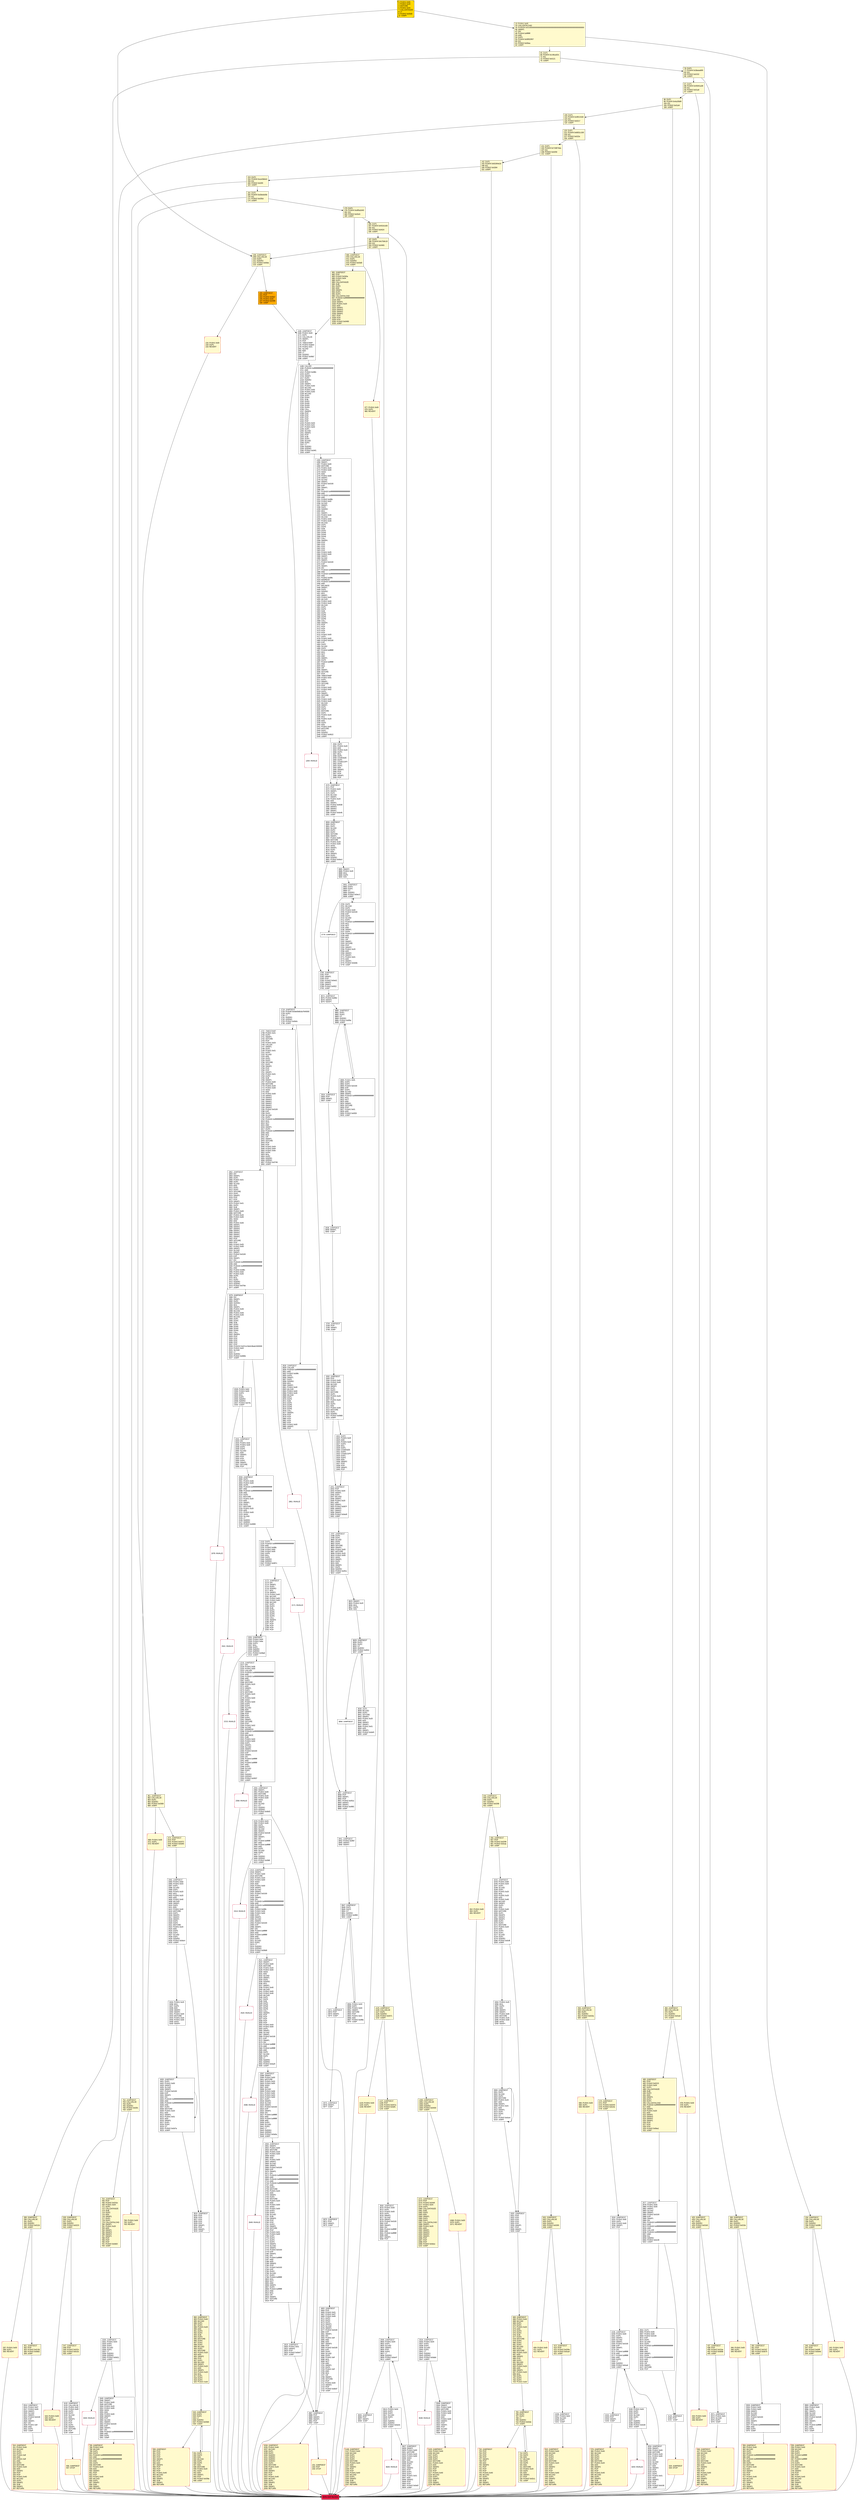 digraph G {
bgcolor=transparent rankdir=UD;
node [shape=box style=filled color=black fillcolor=white fontname=arial fontcolor=black];
3345 [label="3345: JUMPDEST\l3346: SWAP1\l3347: PUSH1 0x00\l3349: MSTORE\l3350: PUSH1 0x20\l3352: PUSH1 0x00\l3354: SHA3\l3355: ADD\l3356: PUSH1 0x00\l3358: SWAP2\l3359: POP\l3360: SLOAD\l3361: SWAP1\l3362: PUSH2 0x0100\l3365: EXP\l3366: SWAP1\l3367: DIV\l3368: PUSH20 0xffffffffffffffffffffffffffffffffffffffff\l3389: AND\l3390: DUP2\l3391: JUMP\l" ];
3793 [label="3793: JUMPDEST\l3794: POP\l3795: SWAP1\l3796: JUMP\l" ];
1663 [label="1663: JUMPDEST\l1664: POP\l1665: PUSH1 0x01\l1667: PUSH1 0x07\l1669: PUSH1 0x00\l1671: DUP3\l1672: DUP3\l1673: DUP3\l1674: SWAP1\l1675: SLOAD\l1676: SWAP1\l1677: PUSH2 0x0100\l1680: EXP\l1681: SWAP1\l1682: DIV\l1683: PUSH1 0xff\l1685: AND\l1686: ADD\l1687: SWAP3\l1688: POP\l1689: PUSH2 0x0100\l1692: EXP\l1693: DUP2\l1694: SLOAD\l1695: DUP2\l1696: PUSH1 0xff\l1698: MUL\l1699: NOT\l1700: AND\l1701: SWAP1\l1702: DUP4\l1703: PUSH1 0xff\l1705: AND\l1706: MUL\l1707: OR\l1708: SWAP1\l1709: SSTORE\l1710: POP\l1711: PUSH1 0x00\l1713: SWAP2\l1714: POP\l1715: PUSH2 0x0b47\l1718: JUMP\l" ];
3780 [label="3780: JUMPDEST\l3781: POP\l3782: SWAP1\l3783: POP\l3784: PUSH2 0x0ed1\l3787: SWAP2\l3788: SWAP1\l3789: PUSH2 0x0f22\l3792: JUMP\l" ];
175 [label="175: DUP1\l176: PUSH4 0xd95a2d42\l181: EQ\l182: PUSH2 0x03c9\l185: JUMPI\l" fillcolor=lemonchiffon ];
1978 [label="1978: INVALID\l" shape=Msquare color=crimson ];
87 [label="87: DUP1\l88: PUSH4 0x45941a38\l93: EQ\l94: PUSH2 0x01a9\l97: JUMPI\l" fillcolor=lemonchiffon ];
3392 [label="3392: JUMPDEST\l3393: PUSH1 0x60\l3395: PUSH1 0x03\l3397: DUP1\l3398: SLOAD\l3399: DUP1\l3400: PUSH1 0x20\l3402: MUL\l3403: PUSH1 0x20\l3405: ADD\l3406: PUSH1 0x40\l3408: MLOAD\l3409: SWAP1\l3410: DUP2\l3411: ADD\l3412: PUSH1 0x40\l3414: MSTORE\l3415: DUP1\l3416: SWAP3\l3417: SWAP2\l3418: SWAP1\l3419: DUP2\l3420: DUP2\l3421: MSTORE\l3422: PUSH1 0x20\l3424: ADD\l3425: DUP3\l3426: DUP1\l3427: SLOAD\l3428: DUP1\l3429: ISZERO\l3430: PUSH2 0x0dc4\l3433: JUMPI\l" ];
3190 [label="3190: PUSH1 0x04\l3192: DUP2\l3193: DUP2\l3194: SLOAD\l3195: DUP2\l3196: LT\l3197: ISZERO\l3198: ISZERO\l3199: PUSH2 0x0c84\l3202: JUMPI\l" ];
752 [label="752: JUMPDEST\l753: CALLVALUE\l754: DUP1\l755: ISZERO\l756: PUSH2 0x02fc\l759: JUMPI\l" fillcolor=lemonchiffon ];
3158 [label="3158: JUMPDEST\l3159: PUSH1 0x00\l3161: DUP1\l3162: SWAP1\l3163: SLOAD\l3164: SWAP1\l3165: PUSH2 0x0100\l3168: EXP\l3169: SWAP1\l3170: DIV\l3171: PUSH4 0xffffffff\l3176: AND\l3177: PUSH4 0xffffffff\l3182: AND\l3183: DUP2\l3184: LT\l3185: ISZERO\l3186: PUSH2 0x0ca0\l3189: JUMPI\l" ];
65 [label="65: DUP1\l66: PUSH4 0x146ca531\l71: EQ\l72: PUSH2 0x0121\l75: JUMPI\l" fillcolor=lemonchiffon ];
3599 [label="3599: JUMPDEST\l3600: PUSH1 0x04\l3602: DUP1\l3603: SLOAD\l3604: SWAP1\l3605: POP\l3606: DUP2\l3607: LT\l3608: ISZERO\l3609: PUSH2 0x0e47\l3612: JUMPI\l" ];
3889 [label="3889: PUSH1 0x00\l3891: DUP2\l3892: DUP2\l3893: PUSH2 0x0100\l3896: EXP\l3897: DUP2\l3898: SLOAD\l3899: SWAP1\l3900: PUSH20 0xffffffffffffffffffffffffffffffffffffffff\l3921: MUL\l3922: NOT\l3923: AND\l3924: SWAP1\l3925: SSTORE\l3926: POP\l3927: PUSH1 0x01\l3929: ADD\l3930: PUSH2 0x0f28\l3933: JUMP\l" ];
446 [label="446: JUMPDEST\l447: PUSH1 0x40\l449: MLOAD\l450: DUP1\l451: DUP3\l452: DUP2\l453: MSTORE\l454: PUSH1 0x20\l456: ADD\l457: SWAP2\l458: POP\l459: POP\l460: PUSH1 0x40\l462: MLOAD\l463: DUP1\l464: SWAP2\l465: SUB\l466: SWAP1\l467: RETURN\l" fillcolor=lemonchiffon shape=Msquare color=crimson ];
3779 [label="3779: JUMPDEST\l" ];
1060 [label="1060: JUMPDEST\l1061: CALLVALUE\l1062: DUP1\l1063: ISZERO\l1064: PUSH2 0x0430\l1067: JUMPI\l" fillcolor=lemonchiffon ];
665 [label="665: JUMPDEST\l666: PUSH1 0x40\l668: MLOAD\l669: DUP1\l670: DUP1\l671: PUSH1 0x20\l673: ADD\l674: DUP3\l675: DUP2\l676: SUB\l677: DUP3\l678: MSTORE\l679: DUP4\l680: DUP2\l681: DUP2\l682: MLOAD\l683: DUP2\l684: MSTORE\l685: PUSH1 0x20\l687: ADD\l688: SWAP2\l689: POP\l690: DUP1\l691: MLOAD\l692: SWAP1\l693: PUSH1 0x20\l695: ADD\l696: SWAP1\l697: PUSH1 0x20\l699: MUL\l700: DUP1\l701: DUP4\l702: DUP4\l703: PUSH1 0x00\l" fillcolor=lemonchiffon ];
338 [label="338: JUMPDEST\l339: CALLVALUE\l340: DUP1\l341: ISZERO\l342: PUSH2 0x015e\l345: JUMPI\l" fillcolor=lemonchiffon ];
433 [label="433: PUSH1 0x00\l435: DUP1\l436: REVERT\l" fillcolor=lemonchiffon shape=Msquare color=crimson ];
1072 [label="1072: JUMPDEST\l1073: POP\l1074: PUSH2 0x044f\l1077: PUSH1 0x04\l1079: DUP1\l1080: CALLDATASIZE\l1081: SUB\l1082: DUP2\l1083: ADD\l1084: SWAP1\l1085: DUP1\l1086: DUP1\l1087: CALLDATALOAD\l1088: SWAP1\l1089: PUSH1 0x20\l1091: ADD\l1092: SWAP1\l1093: SWAP3\l1094: SWAP2\l1095: SWAP1\l1096: POP\l1097: POP\l1098: POP\l1099: PUSH2 0x0dce\l1102: JUMP\l" fillcolor=lemonchiffon ];
3874 [label="3874: JUMPDEST\l3875: PUSH2 0x0f62\l3878: SWAP2\l3879: SWAP1\l" ];
3838 [label="3838: DUP3\l3839: MLOAD\l3840: DUP3\l3841: SSTORE\l3842: SWAP2\l3843: PUSH1 0x20\l3845: ADD\l3846: SWAP2\l3847: SWAP1\l3848: PUSH1 0x01\l3850: ADD\l3851: SWAP1\l3852: PUSH2 0x0ef5\l3855: JUMP\l" ];
2215 [label="2215: INVALID\l" shape=Msquare color=crimson ];
3284 [label="3284: PUSH1 0x20\l3286: MUL\l3287: DUP3\l3288: ADD\l3289: SWAP2\l3290: SWAP1\l3291: PUSH1 0x00\l3293: MSTORE\l3294: PUSH1 0x20\l3296: PUSH1 0x00\l3298: SHA3\l3299: SWAP1\l" ];
969 [label="969: JUMPDEST\l970: CALLVALUE\l971: DUP1\l972: ISZERO\l973: PUSH2 0x03d5\l976: JUMPI\l" fillcolor=lemonchiffon ];
76 [label="76: DUP1\l77: PUSH4 0x3beea695\l82: EQ\l83: PUSH2 0x0152\l86: JUMPI\l" fillcolor=lemonchiffon ];
714 [label="714: DUP1\l715: DUP3\l716: ADD\l717: MLOAD\l718: DUP2\l719: DUP5\l720: ADD\l721: MSTORE\l722: PUSH1 0x20\l724: DUP2\l725: ADD\l726: SWAP1\l727: POP\l728: PUSH2 0x02c1\l731: JUMP\l" fillcolor=lemonchiffon ];
425 [label="425: JUMPDEST\l426: CALLVALUE\l427: DUP1\l428: ISZERO\l429: PUSH2 0x01b5\l432: JUMPI\l" fillcolor=lemonchiffon ];
1979 [label="1979: JUMPDEST\l1980: DIV\l1981: SWAP1\l1982: DUP2\l1983: ISZERO\l1984: MUL\l1985: SWAP1\l1986: PUSH1 0x40\l1988: MLOAD\l1989: PUSH1 0x00\l1991: PUSH1 0x40\l1993: MLOAD\l1994: DUP1\l1995: DUP4\l1996: SUB\l1997: DUP2\l1998: DUP6\l1999: DUP9\l2000: DUP9\l2001: CALL\l2002: SWAP4\l2003: POP\l2004: POP\l2005: POP\l2006: POP\l2007: POP\l2008: PUSH10 0x021e19e0c9bab2400000\l2019: PUSH1 0x02\l2021: SLOAD\l2022: LT\l2023: ISZERO\l2024: PUSH2 0x080b\l2027: JUMPI\l" ];
2933 [label="2933: JUMPDEST\l2934: PUSH1 0x05\l2936: PUSH1 0x00\l2938: SWAP1\l2939: SLOAD\l2940: SWAP1\l2941: PUSH2 0x0100\l2944: EXP\l2945: SWAP1\l2946: DIV\l2947: PUSH20 0xffffffffffffffffffffffffffffffffffffffff\l2968: AND\l2969: DUP2\l2970: JUMP\l" ];
3129 [label="3129: JUMPDEST\l3130: POP\l3131: JUMP\l" ];
234 [label="234: JUMPDEST\l235: CALLVALUE\l236: DUP1\l237: ISZERO\l238: PUSH2 0x00f6\l241: JUMPI\l" fillcolor=lemonchiffon ];
231 [label="231: JUMPDEST\l232: POP\l233: STOP\l" fillcolor=lemonchiffon shape=Msquare color=crimson ];
3857 [label="3857: JUMPDEST\l3858: POP\l3859: SWAP1\l3860: POP\l3861: PUSH2 0x0f1e\l3864: SWAP2\l3865: SWAP1\l3866: PUSH2 0x0f65\l3869: JUMP\l" ];
1570 [label="1570: JUMPDEST\l1571: POP\l1572: PUSH1 0x03\l1574: SWAP1\l1575: DUP1\l1576: MLOAD\l1577: SWAP1\l1578: PUSH1 0x20\l1580: ADD\l1581: SWAP1\l1582: PUSH2 0x0638\l1585: SWAP3\l1586: SWAP2\l1587: SWAP1\l1588: PUSH2 0x0e4b\l1591: JUMP\l" ];
2521 [label="2521: JUMPDEST\l2522: SWAP1\l2523: PUSH1 0x00\l2525: MSTORE\l2526: PUSH1 0x20\l2528: PUSH1 0x00\l2530: SHA3\l2531: ADD\l2532: SLOAD\l2533: SWAP1\l2534: DUP2\l2535: ISZERO\l2536: MUL\l2537: SWAP1\l2538: PUSH1 0x40\l2540: MLOAD\l2541: PUSH1 0x00\l2543: PUSH1 0x40\l2545: MLOAD\l2546: DUP1\l2547: DUP4\l2548: SUB\l2549: DUP2\l2550: DUP6\l2551: DUP9\l2552: DUP9\l2553: CALL\l2554: SWAP4\l2555: POP\l2556: POP\l2557: POP\l2558: POP\l2559: POP\l2560: PUSH1 0x04\l2562: PUSH1 0x00\l2564: DUP1\l2565: SWAP1\l2566: SLOAD\l2567: SWAP1\l2568: PUSH2 0x0100\l2571: EXP\l2572: SWAP1\l2573: DIV\l2574: PUSH4 0xffffffff\l2579: AND\l2580: PUSH4 0xffffffff\l2585: AND\l2586: DUP2\l2587: SLOAD\l2588: DUP2\l2589: LT\l2590: ISZERO\l2591: ISZERO\l2592: PUSH2 0x0a25\l2595: JUMPI\l" ];
652 [label="652: PUSH1 0x00\l654: DUP1\l655: REVERT\l" fillcolor=lemonchiffon shape=Msquare color=crimson ];
2378 [label="2378: PUSH1 0x03\l2380: PUSH1 0x00\l2382: DUP1\l2383: SWAP1\l2384: SLOAD\l2385: SWAP1\l2386: PUSH2 0x0100\l2389: EXP\l2390: SWAP1\l2391: DIV\l2392: PUSH4 0xffffffff\l2397: AND\l2398: PUSH4 0xffffffff\l2403: AND\l2404: DUP2\l2405: SLOAD\l2406: DUP2\l2407: LT\l2408: ISZERO\l2409: ISZERO\l2410: PUSH2 0x096f\l2413: JUMPI\l" ];
3242 [label="3242: JUMPDEST\l3243: PUSH1 0x60\l3245: PUSH1 0x04\l3247: DUP1\l3248: SLOAD\l3249: DUP1\l3250: PUSH1 0x20\l3252: MUL\l3253: PUSH1 0x20\l3255: ADD\l3256: PUSH1 0x40\l3258: MLOAD\l3259: SWAP1\l3260: DUP2\l3261: ADD\l3262: PUSH1 0x40\l3264: MSTORE\l3265: DUP1\l3266: SWAP3\l3267: SWAP2\l3268: SWAP1\l3269: DUP2\l3270: DUP2\l3271: MSTORE\l3272: PUSH1 0x20\l3274: ADD\l3275: DUP3\l3276: DUP1\l3277: SLOAD\l3278: DUP1\l3279: ISZERO\l3280: PUSH2 0x0cf8\l3283: JUMPI\l" ];
301 [label="301: JUMPDEST\l302: POP\l303: PUSH2 0x0136\l306: PUSH2 0x0b62\l309: JUMP\l" fillcolor=lemonchiffon ];
3975 [label="3975: JUMPDEST\l3976: SWAP1\l3977: JUMP\l" ];
359 [label="359: JUMPDEST\l360: PUSH1 0x40\l362: MLOAD\l363: DUP1\l364: DUP3\l365: PUSH20 0xffffffffffffffffffffffffffffffffffffffff\l386: AND\l387: PUSH20 0xffffffffffffffffffffffffffffffffffffffff\l408: AND\l409: DUP2\l410: MSTORE\l411: PUSH1 0x20\l413: ADD\l414: SWAP2\l415: POP\l416: POP\l417: PUSH1 0x40\l419: MLOAD\l420: DUP1\l421: SWAP2\l422: SUB\l423: SWAP1\l424: RETURN\l" fillcolor=lemonchiffon shape=Msquare color=crimson ];
3659 [label="3659: JUMPDEST\l3660: DUP3\l3661: DUP1\l3662: SLOAD\l3663: DUP3\l3664: DUP3\l3665: SSTORE\l3666: SWAP1\l3667: PUSH1 0x00\l3669: MSTORE\l3670: PUSH1 0x20\l3672: PUSH1 0x00\l3674: SHA3\l3675: SWAP1\l3676: DUP2\l3677: ADD\l3678: SWAP3\l3679: DUP3\l3680: ISZERO\l3681: PUSH2 0x0ec4\l3684: JUMPI\l" ];
1034 [label="1034: JUMPDEST\l1035: PUSH1 0x40\l1037: MLOAD\l1038: DUP1\l1039: DUP3\l1040: ISZERO\l1041: ISZERO\l1042: ISZERO\l1043: ISZERO\l1044: DUP2\l1045: MSTORE\l1046: PUSH1 0x20\l1048: ADD\l1049: SWAP2\l1050: POP\l1051: POP\l1052: PUSH1 0x40\l1054: MLOAD\l1055: DUP1\l1056: SWAP2\l1057: SUB\l1058: SWAP1\l1059: RETURN\l" fillcolor=lemonchiffon shape=Msquare color=crimson ];
601 [label="601: JUMPDEST\l602: CALLVALUE\l603: DUP1\l604: ISZERO\l605: PUSH2 0x0265\l608: JUMPI\l" fillcolor=lemonchiffon ];
2914 [label="2914: JUMPDEST\l2915: PUSH1 0x07\l2917: PUSH1 0x00\l2919: SWAP1\l2920: SLOAD\l2921: SWAP1\l2922: PUSH2 0x0100\l2925: EXP\l2926: SWAP1\l2927: DIV\l2928: PUSH1 0xff\l2930: AND\l2931: DUP2\l2932: JUMP\l" ];
3203 [label="3203: INVALID\l" shape=Msquare color=crimson ];
1189 [label="1189: CALLER\l1190: PUSH20 0xffffffffffffffffffffffffffffffffffffffff\l1211: AND\l1212: PUSH2 0x08fc\l1215: DUP3\l1216: SWAP1\l1217: DUP2\l1218: ISZERO\l1219: MUL\l1220: SWAP1\l1221: PUSH1 0x40\l1223: MLOAD\l1224: PUSH1 0x00\l1226: PUSH1 0x40\l1228: MLOAD\l1229: DUP1\l1230: DUP4\l1231: SUB\l1232: DUP2\l1233: DUP6\l1234: DUP9\l1235: DUP9\l1236: CALL\l1237: SWAP4\l1238: POP\l1239: POP\l1240: POP\l1241: POP\l1242: POP\l1243: PUSH1 0x03\l1245: PUSH1 0x01\l1247: PUSH1 0x03\l1249: DUP1\l1250: SLOAD\l1251: SWAP1\l1252: POP\l1253: SUB\l1254: DUP2\l1255: SLOAD\l1256: DUP2\l1257: LT\l1258: ISZERO\l1259: ISZERO\l1260: PUSH2 0x04f1\l1263: JUMPI\l" ];
109 [label="109: DUP1\l110: PUSH4 0x4f013184\l115: EQ\l116: PUSH2 0x0217\l119: JUMPI\l" fillcolor=lemonchiffon ];
2041 [label="2041: INVALID\l" shape=Msquare color=crimson ];
3941 [label="3941: JUMPDEST\l3942: PUSH2 0x0f87\l3945: SWAP2\l3946: SWAP1\l" ];
2893 [label="2893: JUMPDEST\l2894: PUSH1 0x00\l2896: DUP1\l2897: SWAP1\l2898: SLOAD\l2899: SWAP1\l2900: PUSH2 0x0100\l2903: EXP\l2904: SWAP1\l2905: DIV\l2906: PUSH4 0xffffffff\l2911: AND\l2912: DUP2\l2913: JUMP\l" ];
795 [label="795: JUMPDEST\l796: PUSH1 0x40\l798: MLOAD\l799: DUP1\l800: DUP3\l801: PUSH20 0xffffffffffffffffffffffffffffffffffffffff\l822: AND\l823: PUSH20 0xffffffffffffffffffffffffffffffffffffffff\l844: AND\l845: DUP2\l846: MSTORE\l847: PUSH1 0x20\l849: ADD\l850: SWAP2\l851: POP\l852: POP\l853: PUSH1 0x40\l855: MLOAD\l856: DUP1\l857: SWAP2\l858: SUB\l859: SWAP1\l860: RETURN\l" fillcolor=lemonchiffon shape=Msquare color=crimson ];
1641 [label="1641: JUMPDEST\l1642: POP\l1643: PUSH1 0x04\l1645: SWAP1\l1646: DUP1\l1647: MLOAD\l1648: SWAP1\l1649: PUSH1 0x20\l1651: ADD\l1652: SWAP1\l1653: PUSH2 0x067f\l1656: SWAP3\l1657: SWAP2\l1658: SWAP1\l1659: PUSH2 0x0ed5\l1662: JUMP\l" ];
2028 [label="2028: PUSH1 0x64\l2030: PUSH1 0x05\l2032: DUP3\l2033: MUL\l2034: DUP2\l2035: ISZERO\l2036: ISZERO\l2037: PUSH2 0x07fa\l2040: JUMPI\l" ];
613 [label="613: JUMPDEST\l614: POP\l615: PUSH2 0x026e\l618: PUSH2 0x0ca4\l621: JUMP\l" fillcolor=lemonchiffon ];
644 [label="644: JUMPDEST\l645: CALLVALUE\l646: DUP1\l647: ISZERO\l648: PUSH2 0x0290\l651: JUMPI\l" fillcolor=lemonchiffon ];
1264 [label="1264: INVALID\l" shape=Msquare color=crimson ];
558 [label="558: JUMPDEST\l559: CALLVALUE\l560: DUP1\l561: ISZERO\l562: PUSH2 0x023a\l565: JUMPI\l" fillcolor=lemonchiffon ];
242 [label="242: PUSH1 0x00\l244: DUP1\l245: REVERT\l" fillcolor=lemonchiffon shape=Msquare color=crimson ];
3971 [label="3971: JUMPDEST\l3972: POP\l3973: SWAP1\l3974: JUMP\l" ];
705 [label="705: JUMPDEST\l706: DUP4\l707: DUP2\l708: LT\l709: ISZERO\l710: PUSH2 0x02dc\l713: JUMPI\l" fillcolor=lemonchiffon ];
3150 [label="3150: JUMPDEST\l3151: PUSH1 0x00\l3153: DUP1\l3154: PUSH1 0x00\l3156: SWAP1\l3157: POP\l" ];
760 [label="760: PUSH1 0x00\l762: DUP1\l763: REVERT\l" fillcolor=lemonchiffon shape=Msquare color=crimson ];
1168 [label="1168: JUMPDEST\l1169: PUSH1 0x00\l1171: DUP1\l1172: CALLVALUE\l1173: SWAP1\l1174: POP\l1175: TIMESTAMP\l1176: PUSH2 0xa8c0\l1179: PUSH1 0x01\l1181: SLOAD\l1182: ADD\l1183: LT\l1184: ISZERO\l1185: PUSH2 0x06b7\l1188: JUMPI\l" ];
255 [label="255: JUMPDEST\l256: PUSH1 0x40\l258: MLOAD\l259: DUP1\l260: DUP3\l261: PUSH4 0xffffffff\l266: AND\l267: PUSH4 0xffffffff\l272: AND\l273: DUP2\l274: MSTORE\l275: PUSH1 0x20\l277: ADD\l278: SWAP2\l279: POP\l280: POP\l281: PUSH1 0x40\l283: MLOAD\l284: DUP1\l285: SWAP2\l286: SUB\l287: SWAP1\l288: RETURN\l" fillcolor=lemonchiffon shape=Msquare color=crimson ];
3330 [label="3330: JUMPDEST\l3331: PUSH1 0x03\l3333: DUP2\l3334: DUP2\l3335: SLOAD\l3336: DUP2\l3337: LT\l3338: ISZERO\l3339: ISZERO\l3340: PUSH2 0x0d11\l3343: JUMPI\l" ];
220 [label="220: JUMPDEST\l221: POP\l222: PUSH2 0x00e7\l225: PUSH1 0x00\l227: PUSH2 0x0490\l230: JUMP\l" fillcolor=orange ];
2977 [label="2977: JUMPDEST\l2978: PUSH1 0x05\l2980: PUSH1 0x00\l2982: SWAP1\l2983: SLOAD\l2984: SWAP1\l2985: PUSH2 0x0100\l2988: EXP\l2989: SWAP1\l2990: DIV\l2991: PUSH20 0xffffffffffffffffffffffffffffffffffffffff\l3012: AND\l3013: PUSH20 0xffffffffffffffffffffffffffffffffffffffff\l3034: AND\l3035: CALLER\l3036: PUSH20 0xffffffffffffffffffffffffffffffffffffffff\l3057: AND\l3058: EQ\l3059: ISZERO\l3060: PUSH2 0x0c39\l3063: JUMPI\l" ];
350 [label="350: JUMPDEST\l351: POP\l352: PUSH2 0x0167\l355: PUSH2 0x0b75\l358: JUMP\l" fillcolor=lemonchiffon ];
0 [label="0: PUSH1 0x80\l2: PUSH1 0x40\l4: MSTORE\l5: PUSH1 0x04\l7: CALLDATASIZE\l8: LT\l9: PUSH2 0x00d0\l12: JUMPI\l" fillcolor=lemonchiffon shape=Msquare fillcolor=gold ];
3548 [label="3548: INVALID\l" shape=Msquare color=crimson ];
570 [label="570: JUMPDEST\l571: POP\l572: PUSH2 0x0243\l575: PUSH2 0x0c4e\l578: JUMP\l" fillcolor=lemonchiffon ];
2520 [label="2520: INVALID\l" shape=Msquare color=crimson ];
3132 [label="3132: JUMPDEST\l3133: CALLVALUE\l3134: PUSH1 0x02\l3136: PUSH1 0x00\l3138: DUP3\l3139: DUP3\l3140: SLOAD\l3141: ADD\l3142: SWAP3\l3143: POP\l3144: POP\l3145: DUP2\l3146: SWAP1\l3147: SSTORE\l3148: POP\l3149: JUMP\l" ];
2819 [label="2819: JUMPDEST\l2820: PUSH1 0x01\l2822: SWAP2\l2823: POP\l2824: PUSH2 0x0b47\l2827: JUMP\l" ];
3947 [label="3947: JUMPDEST\l3948: DUP1\l3949: DUP3\l3950: GT\l3951: ISZERO\l3952: PUSH2 0x0f83\l3955: JUMPI\l" ];
977 [label="977: PUSH1 0x00\l979: DUP1\l980: REVERT\l" fillcolor=lemonchiffon shape=Msquare color=crimson ];
3232 [label="3232: JUMPDEST\l3233: POP\l3234: SWAP1\l3235: JUMP\l" ];
3064 [label="3064: DUP1\l3065: PUSH1 0x05\l3067: PUSH1 0x00\l3069: PUSH2 0x0100\l3072: EXP\l3073: DUP2\l3074: SLOAD\l3075: DUP2\l3076: PUSH20 0xffffffffffffffffffffffffffffffffffffffff\l3097: MUL\l3098: NOT\l3099: AND\l3100: SWAP1\l3101: DUP4\l3102: PUSH20 0xffffffffffffffffffffffffffffffffffffffff\l3123: AND\l3124: MUL\l3125: OR\l3126: SWAP1\l3127: SSTORE\l3128: POP\l" ];
3823 [label="3823: SWAP2\l3824: PUSH1 0x20\l3826: MUL\l3827: DUP3\l3828: ADD\l" ];
186 [label="186: DUP1\l187: PUSH4 0xf42d1d30\l192: EQ\l193: PUSH2 0x0424\l196: JUMPI\l" fillcolor=lemonchiffon ];
208 [label="208: JUMPDEST\l209: CALLVALUE\l210: DUP1\l211: ISZERO\l212: PUSH2 0x00dc\l215: JUMPI\l" fillcolor=lemonchiffon ];
164 [label="164: DUP1\l165: PUSH4 0xd3edcb5b\l170: EQ\l171: PUSH2 0x035d\l174: JUMPI\l" fillcolor=lemonchiffon ];
13 [label="13: PUSH1 0x00\l15: CALLDATALOAD\l16: PUSH29 0x0100000000000000000000000000000000000000000000000000000000\l46: SWAP1\l47: DIV\l48: PUSH4 0xffffffff\l53: AND\l54: DUP1\l55: PUSH4 0x09f32957\l60: EQ\l61: PUSH2 0x00ea\l64: JUMPI\l" fillcolor=lemonchiffon ];
2415 [label="2415: JUMPDEST\l2416: SWAP1\l2417: PUSH1 0x00\l2419: MSTORE\l2420: PUSH1 0x20\l2422: PUSH1 0x00\l2424: SHA3\l2425: ADD\l2426: PUSH1 0x00\l2428: SWAP1\l2429: SLOAD\l2430: SWAP1\l2431: PUSH2 0x0100\l2434: EXP\l2435: SWAP1\l2436: DIV\l2437: PUSH20 0xffffffffffffffffffffffffffffffffffffffff\l2458: AND\l2459: PUSH20 0xffffffffffffffffffffffffffffffffffffffff\l2480: AND\l2481: PUSH2 0x08fc\l2484: PUSH1 0x04\l2486: PUSH1 0x00\l2488: DUP1\l2489: SWAP1\l2490: SLOAD\l2491: SWAP1\l2492: PUSH2 0x0100\l2495: EXP\l2496: SWAP1\l2497: DIV\l2498: PUSH4 0xffffffff\l2503: AND\l2504: PUSH4 0xffffffff\l2509: AND\l2510: DUP2\l2511: SLOAD\l2512: DUP2\l2513: LT\l2514: ISZERO\l2515: ISZERO\l2516: PUSH2 0x09d9\l2519: JUMPI\l" ];
216 [label="216: PUSH1 0x00\l218: DUP1\l219: REVERT\l" fillcolor=lemonchiffon shape=Msquare color=crimson ];
981 [label="981: JUMPDEST\l982: POP\l983: PUSH2 0x040a\l986: PUSH1 0x04\l988: DUP1\l989: CALLDATASIZE\l990: SUB\l991: DUP2\l992: ADD\l993: SWAP1\l994: DUP1\l995: DUP1\l996: CALLDATALOAD\l997: PUSH20 0xffffffffffffffffffffffffffffffffffffffff\l1018: AND\l1019: SWAP1\l1020: PUSH1 0x20\l1022: ADD\l1023: SWAP1\l1024: SWAP3\l1025: SWAP2\l1026: SWAP1\l1027: POP\l1028: POP\l1029: POP\l1030: PUSH2 0x0490\l1033: JUMP\l" fillcolor=lemonchiffon ];
2059 [label="2059: JUMPDEST\l2060: DUP1\l2061: PUSH1 0x06\l2063: PUSH1 0x00\l2065: DUP6\l2066: PUSH20 0xffffffffffffffffffffffffffffffffffffffff\l2087: AND\l2088: PUSH20 0xffffffffffffffffffffffffffffffffffffffff\l2109: AND\l2110: DUP2\l2111: MSTORE\l2112: PUSH1 0x20\l2114: ADD\l2115: SWAP1\l2116: DUP2\l2117: MSTORE\l2118: PUSH1 0x20\l2120: ADD\l2121: PUSH1 0x00\l2123: SHA3\l2124: SLOAD\l2125: LT\l2126: ISZERO\l2127: ISZERO\l2128: PUSH2 0x0899\l2131: JUMPI\l" ];
2216 [label="2216: JUMPDEST\l2217: DIV\l2218: PUSH1 0x06\l2220: PUSH1 0x00\l2222: CALLER\l2223: PUSH20 0xffffffffffffffffffffffffffffffffffffffff\l2244: AND\l2245: PUSH20 0xffffffffffffffffffffffffffffffffffffffff\l2266: AND\l2267: DUP2\l2268: MSTORE\l2269: PUSH1 0x20\l2271: ADD\l2272: SWAP1\l2273: DUP2\l2274: MSTORE\l2275: PUSH1 0x20\l2277: ADD\l2278: PUSH1 0x00\l2280: SHA3\l2281: PUSH1 0x00\l2283: DUP3\l2284: DUP3\l2285: SLOAD\l2286: ADD\l2287: SWAP3\l2288: POP\l2289: POP\l2290: DUP2\l2291: SWAP1\l2292: SSTORE\l2293: POP\l2294: PUSH1 0x02\l2296: SLOAD\l2297: ADDRESS\l2298: PUSH20 0xffffffffffffffffffffffffffffffffffffffff\l2319: AND\l2320: BALANCE\l2321: SUB\l2322: PUSH1 0x04\l2324: PUSH1 0x00\l2326: DUP1\l2327: SWAP1\l2328: SLOAD\l2329: SWAP1\l2330: PUSH2 0x0100\l2333: EXP\l2334: SWAP1\l2335: DIV\l2336: PUSH4 0xffffffff\l2341: AND\l2342: PUSH4 0xffffffff\l2347: AND\l2348: DUP2\l2349: SLOAD\l2350: DUP2\l2351: LT\l2352: ISZERO\l2353: ISZERO\l2354: PUSH2 0x0937\l2357: JUMPI\l" ];
535 [label="535: JUMPDEST\l536: CALLVALUE\l537: DUP1\l538: ISZERO\l539: PUSH2 0x0223\l542: JUMPI\l" fillcolor=lemonchiffon ];
476 [label="476: PUSH1 0x00\l478: DUP1\l479: REVERT\l" fillcolor=lemonchiffon shape=Msquare color=crimson ];
656 [label="656: JUMPDEST\l657: POP\l658: PUSH2 0x0299\l661: PUSH2 0x0caa\l664: JUMP\l" fillcolor=lemonchiffon ];
533 [label="533: JUMPDEST\l534: STOP\l" fillcolor=lemonchiffon shape=Msquare color=crimson ];
289 [label="289: JUMPDEST\l290: CALLVALUE\l291: DUP1\l292: ISZERO\l293: PUSH2 0x012d\l296: JUMPI\l" fillcolor=lemonchiffon ];
310 [label="310: JUMPDEST\l311: PUSH1 0x40\l313: MLOAD\l314: DUP1\l315: DUP3\l316: PUSH1 0xff\l318: AND\l319: PUSH1 0xff\l321: AND\l322: DUP2\l323: MSTORE\l324: PUSH1 0x20\l326: ADD\l327: SWAP2\l328: POP\l329: POP\l330: PUSH1 0x40\l332: MLOAD\l333: DUP1\l334: SWAP2\l335: SUB\l336: SWAP1\l337: RETURN\l" fillcolor=lemonchiffon shape=Msquare color=crimson ];
1719 [label="1719: JUMPDEST\l1720: PUSH8 0x0de0b6b3a7640000\l1729: DUP2\l1730: LT\l1731: ISZERO\l1732: ISZERO\l1733: PUSH2 0x0b0c\l1736: JUMPI\l" ];
2132 [label="2132: DUP3\l2133: PUSH20 0xffffffffffffffffffffffffffffffffffffffff\l2154: AND\l2155: PUSH2 0x08fc\l2158: PUSH1 0x64\l2160: PUSH1 0x05\l2162: DUP5\l2163: MUL\l2164: DUP2\l2165: ISZERO\l2166: ISZERO\l2167: PUSH2 0x087c\l2170: JUMPI\l" ];
98 [label="98: DUP1\l99: PUSH4 0x4a1f0bf6\l104: EQ\l105: PUSH2 0x01d4\l108: JUMPI\l" fillcolor=lemonchiffon ];
1125 [label="1125: JUMPDEST\l1126: CALLVALUE\l1127: DUP1\l1128: ISZERO\l1129: PUSH2 0x0471\l1132: JUMPI\l" fillcolor=lemonchiffon ];
2887 [label="2887: JUMPDEST\l2888: POP\l2889: SWAP2\l2890: SWAP1\l2891: POP\l2892: JUMP\l" ];
3829 [label="3829: JUMPDEST\l3830: DUP3\l3831: DUP2\l3832: GT\l3833: ISZERO\l3834: PUSH2 0x0f10\l3837: JUMPI\l" ];
297 [label="297: PUSH1 0x00\l299: DUP1\l300: REVERT\l" fillcolor=lemonchiffon shape=Msquare color=crimson ];
2358 [label="2358: INVALID\l" shape=Msquare color=crimson ];
3700 [label="3700: DUP3\l3701: MLOAD\l3702: DUP3\l3703: PUSH1 0x00\l3705: PUSH2 0x0100\l3708: EXP\l3709: DUP2\l3710: SLOAD\l3711: DUP2\l3712: PUSH20 0xffffffffffffffffffffffffffffffffffffffff\l3733: MUL\l3734: NOT\l3735: AND\l3736: SWAP1\l3737: DUP4\l3738: PUSH20 0xffffffffffffffffffffffffffffffffffffffff\l3759: AND\l3760: MUL\l3761: OR\l3762: SWAP1\l3763: SSTORE\l3764: POP\l3765: SWAP2\l3766: PUSH1 0x20\l3768: ADD\l3769: SWAP2\l3770: SWAP1\l3771: PUSH1 0x01\l3773: ADD\l3774: SWAP1\l3775: PUSH2 0x0e6b\l3778: JUMP\l" ];
3978 [label="3978: EXIT BLOCK\l" fillcolor=crimson ];
2042 [label="2042: JUMPDEST\l2043: DIV\l2044: PUSH1 0x02\l2046: PUSH1 0x00\l2048: DUP3\l2049: DUP3\l2050: SLOAD\l2051: ADD\l2052: SWAP3\l2053: POP\l2054: POP\l2055: DUP2\l2056: SWAP1\l2057: SSTORE\l2058: POP\l" ];
1068 [label="1068: PUSH1 0x00\l1070: DUP1\l1071: REVERT\l" fillcolor=lemonchiffon shape=Msquare color=crimson ];
3934 [label="3934: JUMPDEST\l3935: POP\l3936: SWAP1\l3937: JUMP\l" ];
3627 [label="3627: JUMPDEST\l3628: SWAP1\l3629: PUSH1 0x00\l3631: MSTORE\l3632: PUSH1 0x20\l3634: PUSH1 0x00\l3636: SHA3\l3637: ADD\l3638: SLOAD\l3639: DUP3\l3640: ADD\l3641: SWAP2\l3642: POP\l3643: DUP1\l3644: DUP1\l3645: PUSH1 0x01\l3647: ADD\l3648: SWAP2\l3649: POP\l3650: POP\l3651: PUSH2 0x0e0f\l3654: JUMP\l" ];
437 [label="437: JUMPDEST\l438: POP\l439: PUSH2 0x01be\l442: PUSH2 0x0b9b\l445: JUMP\l" fillcolor=lemonchiffon ];
2201 [label="2201: JUMPDEST\l2202: PUSH1 0x64\l2204: PUSH1 0x6e\l2206: DUP3\l2207: MUL\l2208: DUP2\l2209: ISZERO\l2210: ISZERO\l2211: PUSH2 0x08a8\l2214: JUMPI\l" ];
2597 [label="2597: JUMPDEST\l2598: SWAP1\l2599: PUSH1 0x00\l2601: MSTORE\l2602: PUSH1 0x20\l2604: PUSH1 0x00\l2606: SHA3\l2607: ADD\l2608: SLOAD\l2609: PUSH1 0x06\l2611: PUSH1 0x00\l2613: PUSH1 0x03\l2615: PUSH1 0x00\l2617: DUP1\l2618: SWAP1\l2619: SLOAD\l2620: SWAP1\l2621: PUSH2 0x0100\l2624: EXP\l2625: SWAP1\l2626: DIV\l2627: PUSH4 0xffffffff\l2632: AND\l2633: PUSH4 0xffffffff\l2638: AND\l2639: DUP2\l2640: SLOAD\l2641: DUP2\l2642: LT\l2643: ISZERO\l2644: ISZERO\l2645: PUSH2 0x0a5a\l2648: JUMPI\l" ];
3626 [label="3626: INVALID\l" shape=Msquare color=crimson ];
197 [label="197: DUP1\l198: PUSH4 0xfc7b9c18\l203: EQ\l204: PUSH2 0x0465\l207: JUMPI\l" fillcolor=lemonchiffon ];
566 [label="566: PUSH1 0x00\l568: DUP1\l569: REVERT\l" fillcolor=lemonchiffon shape=Msquare color=crimson ];
732 [label="732: JUMPDEST\l733: POP\l734: POP\l735: POP\l736: POP\l737: SWAP1\l738: POP\l739: ADD\l740: SWAP3\l741: POP\l742: POP\l743: POP\l744: PUSH1 0x40\l746: MLOAD\l747: DUP1\l748: SWAP2\l749: SUB\l750: SWAP1\l751: RETURN\l" fillcolor=lemonchiffon shape=Msquare color=crimson ];
3655 [label="3655: JUMPDEST\l3656: POP\l3657: SWAP1\l3658: JUMP\l" ];
2596 [label="2596: INVALID\l" shape=Msquare color=crimson ];
1550 [label="1550: DUP2\l1551: PUSH1 0x20\l1553: ADD\l1554: PUSH1 0x20\l1556: DUP3\l1557: MUL\l1558: DUP1\l1559: CODESIZE\l1560: DUP4\l1561: CODECOPY\l1562: DUP1\l1563: DUP3\l1564: ADD\l1565: SWAP2\l1566: POP\l1567: POP\l1568: SWAP1\l1569: POP\l" ];
3880 [label="3880: JUMPDEST\l3881: DUP1\l3882: DUP3\l3883: GT\l3884: ISZERO\l3885: PUSH2 0x0f5e\l3888: JUMPI\l" ];
3691 [label="3691: JUMPDEST\l3692: DUP3\l3693: DUP2\l3694: GT\l3695: ISZERO\l3696: PUSH2 0x0ec3\l3699: JUMPI\l" ];
873 [label="873: JUMPDEST\l874: POP\l875: PUSH2 0x0372\l878: PUSH2 0x0d40\l881: JUMP\l" fillcolor=lemonchiffon ];
1737 [label="1737: TIMESTAMP\l1738: PUSH1 0x01\l1740: DUP2\l1741: SWAP1\l1742: SSTORE\l1743: POP\l1744: PUSH1 0x03\l1746: CALLER\l1747: SWAP1\l1748: DUP1\l1749: PUSH1 0x01\l1751: DUP2\l1752: SLOAD\l1753: ADD\l1754: DUP1\l1755: DUP3\l1756: SSTORE\l1757: DUP1\l1758: SWAP2\l1759: POP\l1760: POP\l1761: SWAP1\l1762: PUSH1 0x01\l1764: DUP3\l1765: SUB\l1766: SWAP1\l1767: PUSH1 0x00\l1769: MSTORE\l1770: PUSH1 0x20\l1772: PUSH1 0x00\l1774: SHA3\l1775: ADD\l1776: PUSH1 0x00\l1778: SWAP1\l1779: SWAP2\l1780: SWAP3\l1781: SWAP1\l1782: SWAP2\l1783: SWAP1\l1784: SWAP2\l1785: PUSH2 0x0100\l1788: EXP\l1789: DUP2\l1790: SLOAD\l1791: DUP2\l1792: PUSH20 0xffffffffffffffffffffffffffffffffffffffff\l1813: MUL\l1814: NOT\l1815: AND\l1816: SWAP1\l1817: DUP4\l1818: PUSH20 0xffffffffffffffffffffffffffffffffffffffff\l1839: AND\l1840: MUL\l1841: OR\l1842: SWAP1\l1843: SSTORE\l1844: POP\l1845: POP\l1846: PUSH1 0x04\l1848: PUSH1 0x64\l1850: PUSH1 0x6e\l1852: DUP4\l1853: MUL\l1854: DUP2\l1855: ISZERO\l1856: ISZERO\l1857: PUSH2 0x0746\l1860: JUMPI\l" ];
861 [label="861: JUMPDEST\l862: CALLVALUE\l863: DUP1\l864: ISZERO\l865: PUSH2 0x0369\l868: JUMPI\l" fillcolor=lemonchiffon ];
1862 [label="1862: JUMPDEST\l1863: DIV\l1864: SWAP1\l1865: DUP1\l1866: PUSH1 0x01\l1868: DUP2\l1869: SLOAD\l1870: ADD\l1871: DUP1\l1872: DUP3\l1873: SSTORE\l1874: DUP1\l1875: SWAP2\l1876: POP\l1877: POP\l1878: SWAP1\l1879: PUSH1 0x01\l1881: DUP3\l1882: SUB\l1883: SWAP1\l1884: PUSH1 0x00\l1886: MSTORE\l1887: PUSH1 0x20\l1889: PUSH1 0x00\l1891: SHA3\l1892: ADD\l1893: PUSH1 0x00\l1895: SWAP1\l1896: SWAP2\l1897: SWAP3\l1898: SWAP1\l1899: SWAP2\l1900: SWAP1\l1901: SWAP2\l1902: POP\l1903: SSTORE\l1904: POP\l1905: PUSH1 0x05\l1907: PUSH1 0x00\l1909: SWAP1\l1910: SLOAD\l1911: SWAP1\l1912: PUSH2 0x0100\l1915: EXP\l1916: SWAP1\l1917: DIV\l1918: PUSH20 0xffffffffffffffffffffffffffffffffffffffff\l1939: AND\l1940: PUSH20 0xffffffffffffffffffffffffffffffffffffffff\l1961: AND\l1962: PUSH2 0x08fc\l1965: PUSH1 0x64\l1967: PUSH1 0x05\l1969: DUP5\l1970: MUL\l1971: DUP2\l1972: ISZERO\l1973: ISZERO\l1974: PUSH2 0x07bb\l1977: JUMPI\l" ];
3434 [label="3434: PUSH1 0x20\l3436: MUL\l3437: DUP3\l3438: ADD\l3439: SWAP2\l3440: SWAP1\l3441: PUSH1 0x00\l3443: MSTORE\l3444: PUSH1 0x20\l3446: PUSH1 0x00\l3448: SHA3\l3449: SWAP1\l" ];
3956 [label="3956: PUSH1 0x00\l3958: DUP2\l3959: PUSH1 0x00\l3961: SWAP1\l3962: SSTORE\l3963: POP\l3964: PUSH1 0x01\l3966: ADD\l3967: PUSH2 0x0f6b\l3970: JUMP\l" ];
547 [label="547: JUMPDEST\l548: POP\l549: PUSH2 0x022c\l552: PUSH2 0x0c3c\l555: JUMP\l" fillcolor=lemonchiffon ];
3344 [label="3344: INVALID\l" shape=Msquare color=crimson ];
931 [label="931: DUP1\l932: DUP3\l933: ADD\l934: MLOAD\l935: DUP2\l936: DUP5\l937: ADD\l938: MSTORE\l939: PUSH1 0x20\l941: DUP2\l942: ADD\l943: SWAP1\l944: POP\l945: PUSH2 0x039a\l948: JUMP\l" fillcolor=lemonchiffon ];
1265 [label="1265: JUMPDEST\l1266: SWAP1\l1267: PUSH1 0x00\l1269: MSTORE\l1270: PUSH1 0x20\l1272: PUSH1 0x00\l1274: SHA3\l1275: ADD\l1276: PUSH1 0x00\l1278: SWAP1\l1279: SLOAD\l1280: SWAP1\l1281: PUSH2 0x0100\l1284: EXP\l1285: SWAP1\l1286: DIV\l1287: PUSH20 0xffffffffffffffffffffffffffffffffffffffff\l1308: AND\l1309: PUSH20 0xffffffffffffffffffffffffffffffffffffffff\l1330: AND\l1331: PUSH2 0x08fc\l1334: PUSH1 0x02\l1336: SLOAD\l1337: SWAP1\l1338: DUP2\l1339: ISZERO\l1340: MUL\l1341: SWAP1\l1342: PUSH1 0x40\l1344: MLOAD\l1345: PUSH1 0x00\l1347: PUSH1 0x40\l1349: MLOAD\l1350: DUP1\l1351: DUP4\l1352: SUB\l1353: DUP2\l1354: DUP6\l1355: DUP9\l1356: DUP9\l1357: CALL\l1358: SWAP4\l1359: POP\l1360: POP\l1361: POP\l1362: POP\l1363: POP\l1364: PUSH1 0x05\l1366: PUSH1 0x00\l1368: SWAP1\l1369: SLOAD\l1370: SWAP1\l1371: PUSH2 0x0100\l1374: EXP\l1375: SWAP1\l1376: DIV\l1377: PUSH20 0xffffffffffffffffffffffffffffffffffffffff\l1398: AND\l1399: PUSH20 0xffffffffffffffffffffffffffffffffffffffff\l1420: AND\l1421: PUSH2 0x08fc\l1424: ADDRESS\l1425: PUSH20 0xffffffffffffffffffffffffffffffffffffffff\l1446: AND\l1447: BALANCE\l1448: SWAP1\l1449: DUP2\l1450: ISZERO\l1451: MUL\l1452: SWAP1\l1453: PUSH1 0x40\l1455: MLOAD\l1456: PUSH1 0x00\l1458: PUSH1 0x40\l1460: MLOAD\l1461: DUP1\l1462: DUP4\l1463: SUB\l1464: DUP2\l1465: DUP6\l1466: DUP9\l1467: DUP9\l1468: CALL\l1469: SWAP4\l1470: POP\l1471: POP\l1472: POP\l1473: POP\l1474: POP\l1475: PUSH1 0x00\l1477: DUP1\l1478: PUSH1 0x00\l1480: PUSH2 0x0100\l1483: EXP\l1484: DUP2\l1485: SLOAD\l1486: DUP2\l1487: PUSH4 0xffffffff\l1492: MUL\l1493: NOT\l1494: AND\l1495: SWAP1\l1496: DUP4\l1497: PUSH4 0xffffffff\l1502: AND\l1503: MUL\l1504: OR\l1505: SWAP1\l1506: SSTORE\l1507: POP\l1508: TIMESTAMP\l1509: PUSH1 0x01\l1511: DUP2\l1512: SWAP1\l1513: SSTORE\l1514: POP\l1515: PUSH1 0x00\l1517: PUSH1 0x02\l1519: DUP2\l1520: SWAP1\l1521: SSTORE\l1522: POP\l1523: PUSH1 0x00\l1525: PUSH1 0x40\l1527: MLOAD\l1528: SWAP1\l1529: DUP1\l1530: DUP3\l1531: MSTORE\l1532: DUP1\l1533: PUSH1 0x20\l1535: MUL\l1536: PUSH1 0x20\l1538: ADD\l1539: DUP3\l1540: ADD\l1541: PUSH1 0x40\l1543: MSTORE\l1544: DUP1\l1545: ISZERO\l1546: PUSH2 0x0622\l1549: JUMPI\l" ];
556 [label="556: JUMPDEST\l557: STOP\l" fillcolor=lemonchiffon shape=Msquare color=crimson ];
2650 [label="2650: JUMPDEST\l2651: SWAP1\l2652: PUSH1 0x00\l2654: MSTORE\l2655: PUSH1 0x20\l2657: PUSH1 0x00\l2659: SHA3\l2660: ADD\l2661: PUSH1 0x00\l2663: SWAP1\l2664: SLOAD\l2665: SWAP1\l2666: PUSH2 0x0100\l2669: EXP\l2670: SWAP1\l2671: DIV\l2672: PUSH20 0xffffffffffffffffffffffffffffffffffffffff\l2693: AND\l2694: PUSH20 0xffffffffffffffffffffffffffffffffffffffff\l2715: AND\l2716: PUSH20 0xffffffffffffffffffffffffffffffffffffffff\l2737: AND\l2738: DUP2\l2739: MSTORE\l2740: PUSH1 0x20\l2742: ADD\l2743: SWAP1\l2744: DUP2\l2745: MSTORE\l2746: PUSH1 0x20\l2748: ADD\l2749: PUSH1 0x00\l2751: SHA3\l2752: PUSH1 0x00\l2754: DUP3\l2755: DUP3\l2756: SLOAD\l2757: SUB\l2758: SWAP3\l2759: POP\l2760: POP\l2761: DUP2\l2762: SWAP1\l2763: SSTORE\l2764: POP\l2765: PUSH1 0x01\l2767: PUSH1 0x00\l2769: DUP1\l2770: DUP3\l2771: DUP3\l2772: DUP3\l2773: SWAP1\l2774: SLOAD\l2775: SWAP1\l2776: PUSH2 0x0100\l2779: EXP\l2780: SWAP1\l2781: DIV\l2782: PUSH4 0xffffffff\l2787: AND\l2788: ADD\l2789: SWAP3\l2790: POP\l2791: PUSH2 0x0100\l2794: EXP\l2795: DUP2\l2796: SLOAD\l2797: DUP2\l2798: PUSH4 0xffffffff\l2803: MUL\l2804: NOT\l2805: AND\l2806: SWAP1\l2807: DUP4\l2808: PUSH4 0xffffffff\l2813: AND\l2814: MUL\l2815: OR\l2816: SWAP1\l2817: SSTORE\l2818: POP\l" ];
543 [label="543: PUSH1 0x00\l545: DUP1\l546: REVERT\l" fillcolor=lemonchiffon shape=Msquare color=crimson ];
3534 [label="3534: JUMPDEST\l3535: PUSH1 0x04\l3537: DUP2\l3538: DUP2\l3539: SLOAD\l3540: DUP2\l3541: LT\l3542: ISZERO\l3543: ISZERO\l3544: PUSH2 0x0ddd\l3547: JUMPI\l" ];
609 [label="609: PUSH1 0x00\l611: DUP1\l612: REVERT\l" fillcolor=lemonchiffon shape=Msquare color=crimson ];
1592 [label="1592: JUMPDEST\l1593: POP\l1594: PUSH1 0x00\l1596: PUSH1 0x40\l1598: MLOAD\l1599: SWAP1\l1600: DUP1\l1601: DUP3\l1602: MSTORE\l1603: DUP1\l1604: PUSH1 0x20\l1606: MUL\l1607: PUSH1 0x20\l1609: ADD\l1610: DUP3\l1611: ADD\l1612: PUSH1 0x40\l1614: MSTORE\l1615: DUP1\l1616: ISZERO\l1617: PUSH2 0x0669\l1620: JUMPI\l" ];
2359 [label="2359: JUMPDEST\l2360: SWAP1\l2361: PUSH1 0x00\l2363: MSTORE\l2364: PUSH1 0x20\l2366: PUSH1 0x00\l2368: SHA3\l2369: ADD\l2370: SLOAD\l2371: GT\l2372: ISZERO\l2373: ISZERO\l2374: PUSH2 0x0b03\l2377: JUMPI\l" ];
869 [label="869: PUSH1 0x00\l871: DUP1\l872: REVERT\l" fillcolor=lemonchiffon shape=Msquare color=crimson ];
2171 [label="2171: INVALID\l" shape=Msquare color=crimson ];
2172 [label="2172: JUMPDEST\l2173: DIV\l2174: SWAP1\l2175: DUP2\l2176: ISZERO\l2177: MUL\l2178: SWAP1\l2179: PUSH1 0x40\l2181: MLOAD\l2182: PUSH1 0x00\l2184: PUSH1 0x40\l2186: MLOAD\l2187: DUP1\l2188: DUP4\l2189: SUB\l2190: DUP2\l2191: DUP6\l2192: DUP9\l2193: DUP9\l2194: CALL\l2195: SWAP4\l2196: POP\l2197: POP\l2198: POP\l2199: POP\l2200: POP\l" ];
3797 [label="3797: JUMPDEST\l3798: DUP3\l3799: DUP1\l3800: SLOAD\l3801: DUP3\l3802: DUP3\l3803: SSTORE\l3804: SWAP1\l3805: PUSH1 0x00\l3807: MSTORE\l3808: PUSH1 0x20\l3810: PUSH1 0x00\l3812: SHA3\l3813: SWAP1\l3814: DUP2\l3815: ADD\l3816: SWAP3\l3817: DUP3\l3818: ISZERO\l3819: PUSH2 0x0f11\l3822: JUMPI\l" ];
120 [label="120: DUP1\l121: PUSH4 0x6831c169\l126: EQ\l127: PUSH2 0x022e\l130: JUMPI\l" fillcolor=lemonchiffon ];
1621 [label="1621: DUP2\l1622: PUSH1 0x20\l1624: ADD\l1625: PUSH1 0x20\l1627: DUP3\l1628: MUL\l1629: DUP1\l1630: CODESIZE\l1631: DUP4\l1632: CODECOPY\l1633: DUP1\l1634: DUP3\l1635: ADD\l1636: SWAP2\l1637: POP\l1638: POP\l1639: SWAP1\l1640: POP\l" ];
468 [label="468: JUMPDEST\l469: CALLVALUE\l470: DUP1\l471: ISZERO\l472: PUSH2 0x01e0\l475: JUMPI\l" fillcolor=lemonchiffon ];
1146 [label="1146: JUMPDEST\l1147: PUSH1 0x40\l1149: MLOAD\l1150: DUP1\l1151: DUP3\l1152: DUP2\l1153: MSTORE\l1154: PUSH1 0x20\l1156: ADD\l1157: SWAP2\l1158: POP\l1159: POP\l1160: PUSH1 0x40\l1162: MLOAD\l1163: DUP1\l1164: SWAP2\l1165: SUB\l1166: SWAP1\l1167: RETURN\l" fillcolor=lemonchiffon shape=Msquare color=crimson ];
3613 [label="3613: PUSH1 0x04\l3615: DUP2\l3616: DUP2\l3617: SLOAD\l3618: DUP2\l3619: LT\l3620: ISZERO\l3621: ISZERO\l3622: PUSH2 0x0e2b\l3625: JUMPI\l" ];
246 [label="246: JUMPDEST\l247: POP\l248: PUSH2 0x00ff\l251: PUSH2 0x0b4d\l254: JUMP\l" fillcolor=lemonchiffon ];
1133 [label="1133: PUSH1 0x00\l1135: DUP1\l1136: REVERT\l" fillcolor=lemonchiffon shape=Msquare color=crimson ];
2971 [label="2971: JUMPDEST\l2972: PUSH1 0x01\l2974: SLOAD\l2975: DUP2\l2976: JUMP\l" ];
3320 [label="3320: JUMPDEST\l3321: POP\l3322: POP\l3323: POP\l3324: POP\l3325: POP\l3326: SWAP1\l3327: POP\l3328: SWAP1\l3329: JUMP\l" ];
3870 [label="3870: JUMPDEST\l3871: POP\l3872: SWAP1\l3873: JUMP\l" ];
2414 [label="2414: INVALID\l" shape=Msquare color=crimson ];
3450 [label="3450: JUMPDEST\l3451: DUP2\l3452: PUSH1 0x00\l3454: SWAP1\l3455: SLOAD\l3456: SWAP1\l3457: PUSH2 0x0100\l3460: EXP\l3461: SWAP1\l3462: DIV\l3463: PUSH20 0xffffffffffffffffffffffffffffffffffffffff\l3484: AND\l3485: PUSH20 0xffffffffffffffffffffffffffffffffffffffff\l3506: AND\l3507: DUP2\l3508: MSTORE\l3509: PUSH1 0x20\l3511: ADD\l3512: SWAP1\l3513: PUSH1 0x01\l3515: ADD\l3516: SWAP1\l3517: DUP1\l3518: DUP4\l3519: GT\l3520: PUSH2 0x0d7a\l3523: JUMPI\l" ];
3549 [label="3549: JUMPDEST\l3550: SWAP1\l3551: PUSH1 0x00\l3553: MSTORE\l3554: PUSH1 0x20\l3556: PUSH1 0x00\l3558: SHA3\l3559: ADD\l3560: PUSH1 0x00\l3562: SWAP2\l3563: POP\l3564: SWAP1\l3565: POP\l3566: SLOAD\l3567: DUP2\l3568: JUMP\l" ];
3938 [label="3938: JUMPDEST\l3939: SWAP1\l3940: JUMP\l" ];
3236 [label="3236: JUMPDEST\l3237: PUSH1 0x02\l3239: SLOAD\l3240: DUP2\l3241: JUMP\l" ];
3569 [label="3569: JUMPDEST\l3570: PUSH1 0x00\l3572: DUP1\l3573: PUSH1 0x00\l3575: DUP1\l3576: SWAP1\l3577: SLOAD\l3578: SWAP1\l3579: PUSH2 0x0100\l3582: EXP\l3583: SWAP1\l3584: DIV\l3585: PUSH4 0xffffffff\l3590: AND\l3591: PUSH4 0xffffffff\l3596: AND\l3597: SWAP1\l3598: POP\l" ];
480 [label="480: JUMPDEST\l481: POP\l482: PUSH2 0x0215\l485: PUSH1 0x04\l487: DUP1\l488: CALLDATASIZE\l489: SUB\l490: DUP2\l491: ADD\l492: SWAP1\l493: DUP1\l494: DUP1\l495: CALLDATALOAD\l496: PUSH20 0xffffffffffffffffffffffffffffffffffffffff\l517: AND\l518: SWAP1\l519: PUSH1 0x20\l521: ADD\l522: SWAP1\l523: SWAP3\l524: SWAP2\l525: SWAP1\l526: POP\l527: POP\l528: POP\l529: PUSH2 0x0ba1\l532: JUMP\l" fillcolor=lemonchiffon ];
131 [label="131: DUP1\l132: PUSH4 0x719874da\l137: EQ\l138: PUSH2 0x0259\l141: JUMPI\l" fillcolor=lemonchiffon ];
622 [label="622: JUMPDEST\l623: PUSH1 0x40\l625: MLOAD\l626: DUP1\l627: DUP3\l628: DUP2\l629: MSTORE\l630: PUSH1 0x20\l632: ADD\l633: SWAP2\l634: POP\l635: POP\l636: PUSH1 0x40\l638: MLOAD\l639: DUP1\l640: SWAP2\l641: SUB\l642: SWAP1\l643: RETURN\l" fillcolor=lemonchiffon shape=Msquare color=crimson ];
3856 [label="3856: JUMPDEST\l" ];
882 [label="882: JUMPDEST\l883: PUSH1 0x40\l885: MLOAD\l886: DUP1\l887: DUP1\l888: PUSH1 0x20\l890: ADD\l891: DUP3\l892: DUP2\l893: SUB\l894: DUP3\l895: MSTORE\l896: DUP4\l897: DUP2\l898: DUP2\l899: MLOAD\l900: DUP2\l901: MSTORE\l902: PUSH1 0x20\l904: ADD\l905: SWAP2\l906: POP\l907: DUP1\l908: MLOAD\l909: SWAP1\l910: PUSH1 0x20\l912: ADD\l913: SWAP1\l914: PUSH1 0x20\l916: MUL\l917: DUP1\l918: DUP4\l919: DUP4\l920: PUSH1 0x00\l" fillcolor=lemonchiffon ];
3204 [label="3204: JUMPDEST\l3205: SWAP1\l3206: PUSH1 0x00\l3208: MSTORE\l3209: PUSH1 0x20\l3211: PUSH1 0x00\l3213: SHA3\l3214: ADD\l3215: SLOAD\l3216: DUP3\l3217: ADD\l3218: SWAP2\l3219: POP\l3220: DUP1\l3221: DUP1\l3222: PUSH1 0x01\l3224: ADD\l3225: SWAP2\l3226: POP\l3227: POP\l3228: PUSH2 0x0c56\l3231: JUMP\l" ];
2649 [label="2649: INVALID\l" shape=Msquare color=crimson ];
3300 [label="3300: JUMPDEST\l3301: DUP2\l3302: SLOAD\l3303: DUP2\l3304: MSTORE\l3305: PUSH1 0x20\l3307: ADD\l3308: SWAP1\l3309: PUSH1 0x01\l3311: ADD\l3312: SWAP1\l3313: DUP1\l3314: DUP4\l3315: GT\l3316: PUSH2 0x0ce4\l3319: JUMPI\l" ];
1137 [label="1137: JUMPDEST\l1138: POP\l1139: PUSH2 0x047a\l1142: PUSH2 0x0df1\l1145: JUMP\l" fillcolor=lemonchiffon ];
922 [label="922: JUMPDEST\l923: DUP4\l924: DUP2\l925: LT\l926: ISZERO\l927: PUSH2 0x03b5\l930: JUMPI\l" fillcolor=lemonchiffon ];
153 [label="153: DUP1\l154: PUSH4 0xce43b0c0\l159: EQ\l160: PUSH2 0x02f0\l163: JUMPI\l" fillcolor=lemonchiffon ];
579 [label="579: JUMPDEST\l580: PUSH1 0x40\l582: MLOAD\l583: DUP1\l584: DUP3\l585: DUP2\l586: MSTORE\l587: PUSH1 0x20\l589: ADD\l590: SWAP2\l591: POP\l592: POP\l593: PUSH1 0x40\l595: MLOAD\l596: DUP1\l597: SWAP2\l598: SUB\l599: SWAP1\l600: RETURN\l" fillcolor=lemonchiffon shape=Msquare color=crimson ];
3524 [label="3524: JUMPDEST\l3525: POP\l3526: POP\l3527: POP\l3528: POP\l3529: POP\l3530: SWAP1\l3531: POP\l3532: SWAP1\l3533: JUMP\l" ];
2828 [label="2828: JUMPDEST\l2829: CALLER\l2830: PUSH20 0xffffffffffffffffffffffffffffffffffffffff\l2851: AND\l2852: PUSH2 0x08fc\l2855: DUP3\l2856: SWAP1\l2857: DUP2\l2858: ISZERO\l2859: MUL\l2860: SWAP1\l2861: PUSH1 0x40\l2863: MLOAD\l2864: PUSH1 0x00\l2866: PUSH1 0x40\l2868: MLOAD\l2869: DUP1\l2870: DUP4\l2871: SUB\l2872: DUP2\l2873: DUP6\l2874: DUP9\l2875: DUP9\l2876: CALL\l2877: SWAP4\l2878: POP\l2879: POP\l2880: POP\l2881: POP\l2882: POP\l2883: PUSH1 0x00\l2885: SWAP2\l2886: POP\l" ];
764 [label="764: JUMPDEST\l765: POP\l766: PUSH2 0x031b\l769: PUSH1 0x04\l771: DUP1\l772: CALLDATASIZE\l773: SUB\l774: DUP2\l775: ADD\l776: SWAP1\l777: DUP1\l778: DUP1\l779: CALLDATALOAD\l780: SWAP1\l781: PUSH1 0x20\l783: ADD\l784: SWAP1\l785: SWAP3\l786: SWAP2\l787: SWAP1\l788: POP\l789: POP\l790: POP\l791: PUSH2 0x0d02\l794: JUMP\l" fillcolor=lemonchiffon ];
3685 [label="3685: SWAP2\l3686: PUSH1 0x20\l3688: MUL\l3689: DUP3\l3690: ADD\l" ];
142 [label="142: DUP1\l143: PUSH4 0x81064e2d\l148: EQ\l149: PUSH2 0x0284\l152: JUMPI\l" fillcolor=lemonchiffon ];
1861 [label="1861: INVALID\l" shape=Msquare color=crimson ];
346 [label="346: PUSH1 0x00\l348: DUP1\l349: REVERT\l" fillcolor=lemonchiffon shape=Msquare color=crimson ];
1103 [label="1103: JUMPDEST\l1104: PUSH1 0x40\l1106: MLOAD\l1107: DUP1\l1108: DUP3\l1109: DUP2\l1110: MSTORE\l1111: PUSH1 0x20\l1113: ADD\l1114: SWAP2\l1115: POP\l1116: POP\l1117: PUSH1 0x40\l1119: MLOAD\l1120: DUP1\l1121: SWAP2\l1122: SUB\l1123: SWAP1\l1124: RETURN\l" fillcolor=lemonchiffon shape=Msquare color=crimson ];
949 [label="949: JUMPDEST\l950: POP\l951: POP\l952: POP\l953: POP\l954: SWAP1\l955: POP\l956: ADD\l957: SWAP3\l958: POP\l959: POP\l960: POP\l961: PUSH1 0x40\l963: MLOAD\l964: DUP1\l965: SWAP2\l966: SUB\l967: SWAP1\l968: RETURN\l" fillcolor=lemonchiffon shape=Msquare color=crimson ];
3300 -> 3300;
3450 -> 3450;
220 -> 1168;
1737 -> 1862;
2358 -> 3978;
1068 -> 3978;
76 -> 338;
289 -> 297;
301 -> 2914;
533 -> 3978;
65 -> 76;
197 -> 1125;
468 -> 480;
3524 -> 882;
0 -> 13;
3780 -> 3874;
87 -> 425;
2893 -> 255;
76 -> 87;
566 -> 3978;
732 -> 3978;
131 -> 142;
3300 -> 3320;
981 -> 1168;
3344 -> 3978;
2933 -> 359;
1265 -> 1550;
2597 -> 2650;
556 -> 3978;
570 -> 3150;
644 -> 656;
543 -> 3978;
3242 -> 3284;
3947 -> 3971;
2132 -> 2171;
2977 -> 3129;
1146 -> 3978;
1133 -> 3978;
3613 -> 3627;
609 -> 3978;
98 -> 468;
705 -> 714;
714 -> 705;
2415 -> 2521;
656 -> 3242;
622 -> 3978;
2172 -> 2201;
2378 -> 2415;
665 -> 705;
3829 -> 3856;
2414 -> 3978;
3613 -> 3626;
3330 -> 3345;
922 -> 931;
931 -> 922;
969 -> 981;
1861 -> 3978;
1189 -> 1264;
2597 -> 2649;
2828 -> 2887;
601 -> 613;
1103 -> 3978;
3434 -> 3450;
3158 -> 3232;
579 -> 3978;
186 -> 1060;
350 -> 2933;
13 -> 65;
1060 -> 1068;
1663 -> 2887;
3627 -> 3599;
109 -> 120;
246 -> 2893;
1621 -> 1641;
1978 -> 3978;
1265 -> 1570;
613 -> 3236;
120 -> 558;
3599 -> 3655;
3129 -> 533;
873 -> 3392;
652 -> 3978;
231 -> 3978;
764 -> 3330;
2359 -> 2819;
3691 -> 3779;
2521 -> 2597;
468 -> 476;
2216 -> 2359;
1550 -> 1570;
1034 -> 3978;
2521 -> 2596;
705 -> 732;
3320 -> 665;
3793 -> 1592;
547 -> 3132;
3599 -> 3613;
98 -> 109;
535 -> 543;
3947 -> 3956;
3956 -> 3947;
2041 -> 3978;
164 -> 861;
760 -> 3978;
3569 -> 3599;
3938 -> 3793;
255 -> 3978;
1168 -> 1719;
242 -> 3978;
3534 -> 3548;
197 -> 208;
3190 -> 3204;
3548 -> 3978;
2201 -> 2216;
2520 -> 3978;
2216 -> 2358;
3330 -> 3344;
216 -> 3978;
3823 -> 3829;
3392 -> 3524;
153 -> 752;
3856 -> 3857;
2059 -> 2132;
297 -> 3978;
1592 -> 1621;
3236 -> 622;
861 -> 873;
142 -> 153;
310 -> 3978;
882 -> 922;
425 -> 433;
208 -> 216;
3779 -> 3780;
3158 -> 3190;
2028 -> 2041;
922 -> 949;
2415 -> 2520;
2596 -> 3978;
1570 -> 3659;
3880 -> 3934;
0 -> 208;
120 -> 131;
175 -> 969;
1060 -> 1072;
3626 -> 3978;
3450 -> 3524;
1719 -> 1737;
3941 -> 3947;
3549 -> 1103;
3691 -> 3700;
3700 -> 3691;
208 -> 220;
2977 -> 3064;
558 -> 570;
1137 -> 3569;
3659 -> 3780;
109 -> 535;
3190 -> 3203;
2132 -> 2172;
3345 -> 795;
1125 -> 1133;
234 -> 242;
869 -> 3978;
2171 -> 3978;
752 -> 760;
1979 -> 2028;
3685 -> 3691;
3934 -> 3938;
437 -> 2971;
3655 -> 1146;
1737 -> 1861;
3150 -> 3158;
1168 -> 1189;
3971 -> 3975;
861 -> 869;
3857 -> 3941;
644 -> 652;
1979 -> 2059;
1125 -> 1137;
969 -> 977;
13 -> 234;
3534 -> 3549;
2649 -> 3978;
3064 -> 3129;
164 -> 175;
346 -> 3978;
1719 -> 2828;
338 -> 350;
949 -> 3978;
175 -> 186;
3232 -> 579;
87 -> 98;
153 -> 164;
480 -> 2977;
446 -> 3978;
65 -> 289;
3874 -> 3880;
1592 -> 1641;
1189 -> 1265;
2201 -> 2215;
1641 -> 3797;
425 -> 437;
3829 -> 3838;
3838 -> 3829;
3880 -> 3889;
3889 -> 3880;
2215 -> 3978;
433 -> 3978;
3392 -> 3434;
1862 -> 1978;
2887 -> 231;
1072 -> 3534;
2887 -> 1034;
289 -> 301;
3203 -> 3978;
142 -> 644;
3797 -> 3823;
2914 -> 310;
1862 -> 1979;
359 -> 3978;
2971 -> 446;
795 -> 3978;
2028 -> 2042;
1264 -> 3978;
558 -> 566;
3659 -> 3685;
3870 -> 1663;
535 -> 547;
3132 -> 556;
234 -> 246;
2650 -> 2819;
3797 -> 3857;
3242 -> 3320;
131 -> 601;
186 -> 197;
2819 -> 2887;
2059 -> 2201;
338 -> 346;
2359 -> 2378;
3204 -> 3158;
3284 -> 3300;
2042 -> 2059;
476 -> 3978;
601 -> 609;
977 -> 3978;
3975 -> 3870;
752 -> 764;
2378 -> 2414;
}